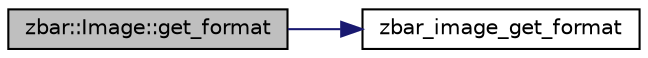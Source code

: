 digraph G
{
  edge [fontname="Helvetica",fontsize="10",labelfontname="Helvetica",labelfontsize="10"];
  node [fontname="Helvetica",fontsize="10",shape=record];
  rankdir=LR;
  Node1 [label="zbar::Image::get_format",height=0.2,width=0.4,color="black", fillcolor="grey75", style="filled" fontcolor="black"];
  Node1 -> Node2 [color="midnightblue",fontsize="10",style="solid",fontname="Helvetica"];
  Node2 [label="zbar_image_get_format",height=0.2,width=0.4,color="black", fillcolor="white", style="filled",URL="$zbar_8h.html#ad924c8adedfedbf7c7ed6af41571b18c"];
}
